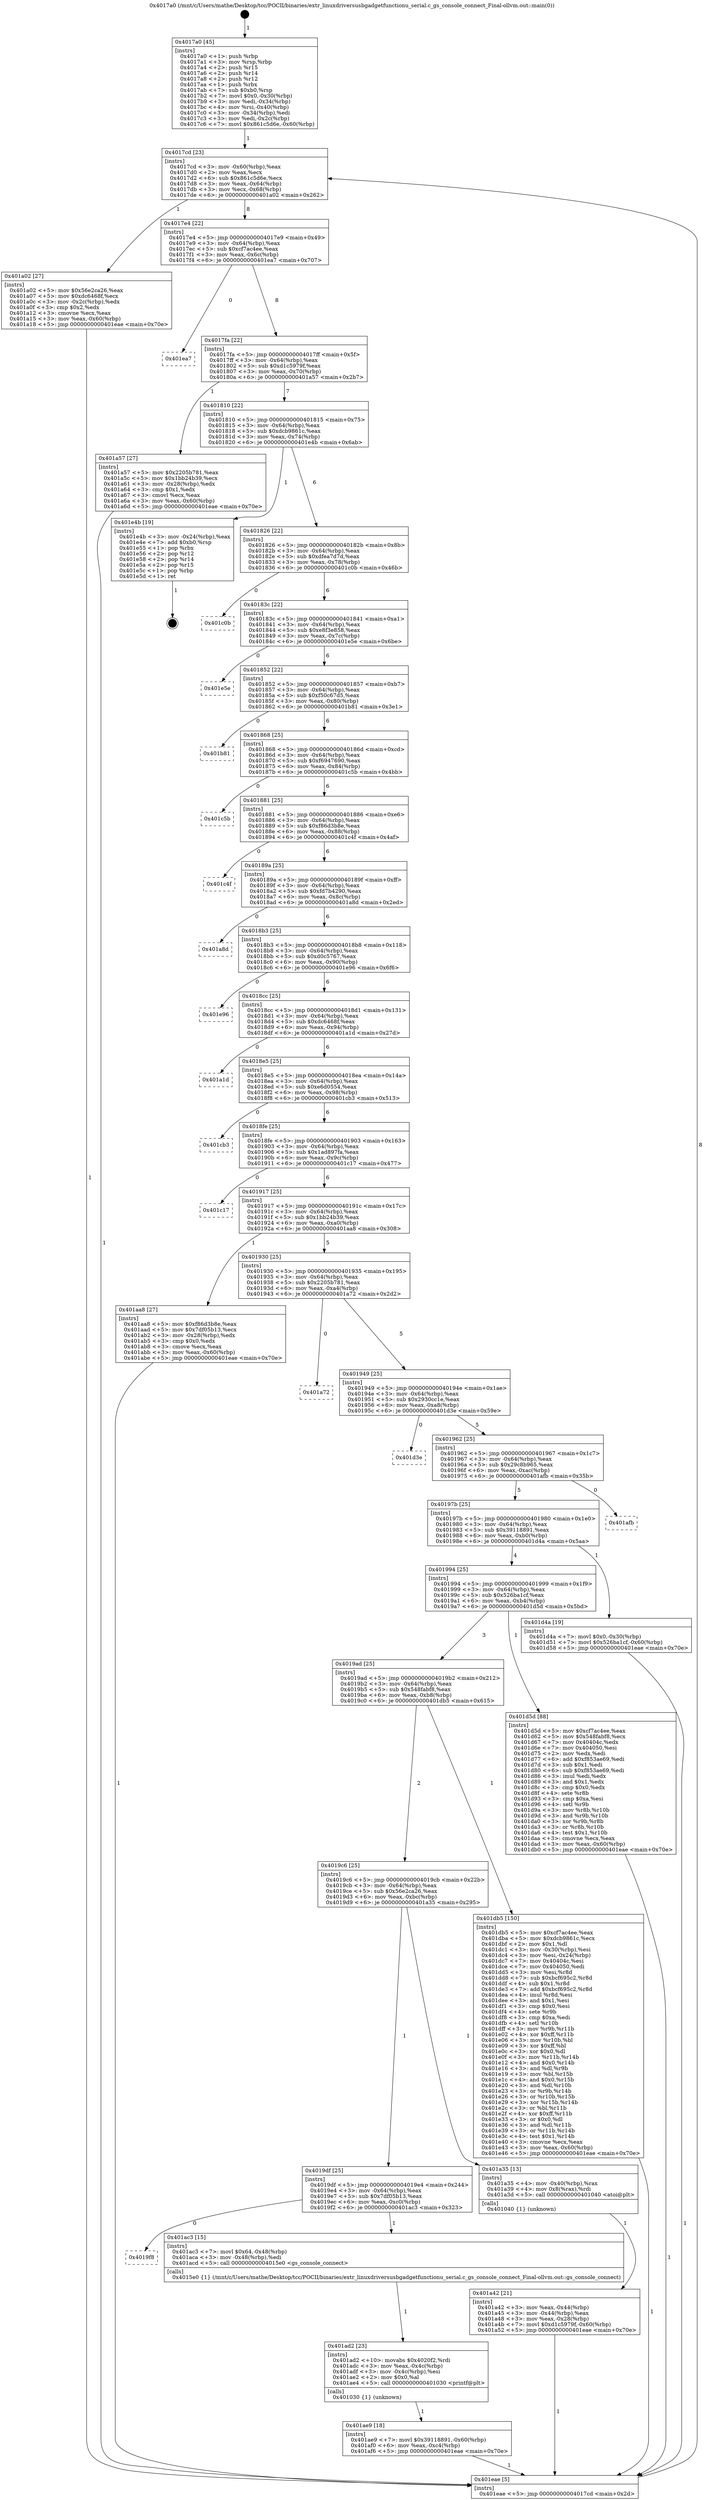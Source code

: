 digraph "0x4017a0" {
  label = "0x4017a0 (/mnt/c/Users/mathe/Desktop/tcc/POCII/binaries/extr_linuxdriversusbgadgetfunctionu_serial.c_gs_console_connect_Final-ollvm.out::main(0))"
  labelloc = "t"
  node[shape=record]

  Entry [label="",width=0.3,height=0.3,shape=circle,fillcolor=black,style=filled]
  "0x4017cd" [label="{
     0x4017cd [23]\l
     | [instrs]\l
     &nbsp;&nbsp;0x4017cd \<+3\>: mov -0x60(%rbp),%eax\l
     &nbsp;&nbsp;0x4017d0 \<+2\>: mov %eax,%ecx\l
     &nbsp;&nbsp;0x4017d2 \<+6\>: sub $0x861c5d6e,%ecx\l
     &nbsp;&nbsp;0x4017d8 \<+3\>: mov %eax,-0x64(%rbp)\l
     &nbsp;&nbsp;0x4017db \<+3\>: mov %ecx,-0x68(%rbp)\l
     &nbsp;&nbsp;0x4017de \<+6\>: je 0000000000401a02 \<main+0x262\>\l
  }"]
  "0x401a02" [label="{
     0x401a02 [27]\l
     | [instrs]\l
     &nbsp;&nbsp;0x401a02 \<+5\>: mov $0x56e2ca26,%eax\l
     &nbsp;&nbsp;0x401a07 \<+5\>: mov $0xdc6468f,%ecx\l
     &nbsp;&nbsp;0x401a0c \<+3\>: mov -0x2c(%rbp),%edx\l
     &nbsp;&nbsp;0x401a0f \<+3\>: cmp $0x2,%edx\l
     &nbsp;&nbsp;0x401a12 \<+3\>: cmovne %ecx,%eax\l
     &nbsp;&nbsp;0x401a15 \<+3\>: mov %eax,-0x60(%rbp)\l
     &nbsp;&nbsp;0x401a18 \<+5\>: jmp 0000000000401eae \<main+0x70e\>\l
  }"]
  "0x4017e4" [label="{
     0x4017e4 [22]\l
     | [instrs]\l
     &nbsp;&nbsp;0x4017e4 \<+5\>: jmp 00000000004017e9 \<main+0x49\>\l
     &nbsp;&nbsp;0x4017e9 \<+3\>: mov -0x64(%rbp),%eax\l
     &nbsp;&nbsp;0x4017ec \<+5\>: sub $0xcf7ac4ee,%eax\l
     &nbsp;&nbsp;0x4017f1 \<+3\>: mov %eax,-0x6c(%rbp)\l
     &nbsp;&nbsp;0x4017f4 \<+6\>: je 0000000000401ea7 \<main+0x707\>\l
  }"]
  "0x401eae" [label="{
     0x401eae [5]\l
     | [instrs]\l
     &nbsp;&nbsp;0x401eae \<+5\>: jmp 00000000004017cd \<main+0x2d\>\l
  }"]
  "0x4017a0" [label="{
     0x4017a0 [45]\l
     | [instrs]\l
     &nbsp;&nbsp;0x4017a0 \<+1\>: push %rbp\l
     &nbsp;&nbsp;0x4017a1 \<+3\>: mov %rsp,%rbp\l
     &nbsp;&nbsp;0x4017a4 \<+2\>: push %r15\l
     &nbsp;&nbsp;0x4017a6 \<+2\>: push %r14\l
     &nbsp;&nbsp;0x4017a8 \<+2\>: push %r12\l
     &nbsp;&nbsp;0x4017aa \<+1\>: push %rbx\l
     &nbsp;&nbsp;0x4017ab \<+7\>: sub $0xb0,%rsp\l
     &nbsp;&nbsp;0x4017b2 \<+7\>: movl $0x0,-0x30(%rbp)\l
     &nbsp;&nbsp;0x4017b9 \<+3\>: mov %edi,-0x34(%rbp)\l
     &nbsp;&nbsp;0x4017bc \<+4\>: mov %rsi,-0x40(%rbp)\l
     &nbsp;&nbsp;0x4017c0 \<+3\>: mov -0x34(%rbp),%edi\l
     &nbsp;&nbsp;0x4017c3 \<+3\>: mov %edi,-0x2c(%rbp)\l
     &nbsp;&nbsp;0x4017c6 \<+7\>: movl $0x861c5d6e,-0x60(%rbp)\l
  }"]
  Exit [label="",width=0.3,height=0.3,shape=circle,fillcolor=black,style=filled,peripheries=2]
  "0x401ea7" [label="{
     0x401ea7\l
  }", style=dashed]
  "0x4017fa" [label="{
     0x4017fa [22]\l
     | [instrs]\l
     &nbsp;&nbsp;0x4017fa \<+5\>: jmp 00000000004017ff \<main+0x5f\>\l
     &nbsp;&nbsp;0x4017ff \<+3\>: mov -0x64(%rbp),%eax\l
     &nbsp;&nbsp;0x401802 \<+5\>: sub $0xd1c5979f,%eax\l
     &nbsp;&nbsp;0x401807 \<+3\>: mov %eax,-0x70(%rbp)\l
     &nbsp;&nbsp;0x40180a \<+6\>: je 0000000000401a57 \<main+0x2b7\>\l
  }"]
  "0x401ae9" [label="{
     0x401ae9 [18]\l
     | [instrs]\l
     &nbsp;&nbsp;0x401ae9 \<+7\>: movl $0x39118891,-0x60(%rbp)\l
     &nbsp;&nbsp;0x401af0 \<+6\>: mov %eax,-0xc4(%rbp)\l
     &nbsp;&nbsp;0x401af6 \<+5\>: jmp 0000000000401eae \<main+0x70e\>\l
  }"]
  "0x401a57" [label="{
     0x401a57 [27]\l
     | [instrs]\l
     &nbsp;&nbsp;0x401a57 \<+5\>: mov $0x2205b781,%eax\l
     &nbsp;&nbsp;0x401a5c \<+5\>: mov $0x1bb24b39,%ecx\l
     &nbsp;&nbsp;0x401a61 \<+3\>: mov -0x28(%rbp),%edx\l
     &nbsp;&nbsp;0x401a64 \<+3\>: cmp $0x1,%edx\l
     &nbsp;&nbsp;0x401a67 \<+3\>: cmovl %ecx,%eax\l
     &nbsp;&nbsp;0x401a6a \<+3\>: mov %eax,-0x60(%rbp)\l
     &nbsp;&nbsp;0x401a6d \<+5\>: jmp 0000000000401eae \<main+0x70e\>\l
  }"]
  "0x401810" [label="{
     0x401810 [22]\l
     | [instrs]\l
     &nbsp;&nbsp;0x401810 \<+5\>: jmp 0000000000401815 \<main+0x75\>\l
     &nbsp;&nbsp;0x401815 \<+3\>: mov -0x64(%rbp),%eax\l
     &nbsp;&nbsp;0x401818 \<+5\>: sub $0xdcb9861c,%eax\l
     &nbsp;&nbsp;0x40181d \<+3\>: mov %eax,-0x74(%rbp)\l
     &nbsp;&nbsp;0x401820 \<+6\>: je 0000000000401e4b \<main+0x6ab\>\l
  }"]
  "0x401ad2" [label="{
     0x401ad2 [23]\l
     | [instrs]\l
     &nbsp;&nbsp;0x401ad2 \<+10\>: movabs $0x4020f2,%rdi\l
     &nbsp;&nbsp;0x401adc \<+3\>: mov %eax,-0x4c(%rbp)\l
     &nbsp;&nbsp;0x401adf \<+3\>: mov -0x4c(%rbp),%esi\l
     &nbsp;&nbsp;0x401ae2 \<+2\>: mov $0x0,%al\l
     &nbsp;&nbsp;0x401ae4 \<+5\>: call 0000000000401030 \<printf@plt\>\l
     | [calls]\l
     &nbsp;&nbsp;0x401030 \{1\} (unknown)\l
  }"]
  "0x401e4b" [label="{
     0x401e4b [19]\l
     | [instrs]\l
     &nbsp;&nbsp;0x401e4b \<+3\>: mov -0x24(%rbp),%eax\l
     &nbsp;&nbsp;0x401e4e \<+7\>: add $0xb0,%rsp\l
     &nbsp;&nbsp;0x401e55 \<+1\>: pop %rbx\l
     &nbsp;&nbsp;0x401e56 \<+2\>: pop %r12\l
     &nbsp;&nbsp;0x401e58 \<+2\>: pop %r14\l
     &nbsp;&nbsp;0x401e5a \<+2\>: pop %r15\l
     &nbsp;&nbsp;0x401e5c \<+1\>: pop %rbp\l
     &nbsp;&nbsp;0x401e5d \<+1\>: ret\l
  }"]
  "0x401826" [label="{
     0x401826 [22]\l
     | [instrs]\l
     &nbsp;&nbsp;0x401826 \<+5\>: jmp 000000000040182b \<main+0x8b\>\l
     &nbsp;&nbsp;0x40182b \<+3\>: mov -0x64(%rbp),%eax\l
     &nbsp;&nbsp;0x40182e \<+5\>: sub $0xdfea7d7d,%eax\l
     &nbsp;&nbsp;0x401833 \<+3\>: mov %eax,-0x78(%rbp)\l
     &nbsp;&nbsp;0x401836 \<+6\>: je 0000000000401c0b \<main+0x46b\>\l
  }"]
  "0x4019f8" [label="{
     0x4019f8\l
  }", style=dashed]
  "0x401c0b" [label="{
     0x401c0b\l
  }", style=dashed]
  "0x40183c" [label="{
     0x40183c [22]\l
     | [instrs]\l
     &nbsp;&nbsp;0x40183c \<+5\>: jmp 0000000000401841 \<main+0xa1\>\l
     &nbsp;&nbsp;0x401841 \<+3\>: mov -0x64(%rbp),%eax\l
     &nbsp;&nbsp;0x401844 \<+5\>: sub $0xe8f3e858,%eax\l
     &nbsp;&nbsp;0x401849 \<+3\>: mov %eax,-0x7c(%rbp)\l
     &nbsp;&nbsp;0x40184c \<+6\>: je 0000000000401e5e \<main+0x6be\>\l
  }"]
  "0x401ac3" [label="{
     0x401ac3 [15]\l
     | [instrs]\l
     &nbsp;&nbsp;0x401ac3 \<+7\>: movl $0x64,-0x48(%rbp)\l
     &nbsp;&nbsp;0x401aca \<+3\>: mov -0x48(%rbp),%edi\l
     &nbsp;&nbsp;0x401acd \<+5\>: call 00000000004015e0 \<gs_console_connect\>\l
     | [calls]\l
     &nbsp;&nbsp;0x4015e0 \{1\} (/mnt/c/Users/mathe/Desktop/tcc/POCII/binaries/extr_linuxdriversusbgadgetfunctionu_serial.c_gs_console_connect_Final-ollvm.out::gs_console_connect)\l
  }"]
  "0x401e5e" [label="{
     0x401e5e\l
  }", style=dashed]
  "0x401852" [label="{
     0x401852 [22]\l
     | [instrs]\l
     &nbsp;&nbsp;0x401852 \<+5\>: jmp 0000000000401857 \<main+0xb7\>\l
     &nbsp;&nbsp;0x401857 \<+3\>: mov -0x64(%rbp),%eax\l
     &nbsp;&nbsp;0x40185a \<+5\>: sub $0xf50c67d5,%eax\l
     &nbsp;&nbsp;0x40185f \<+3\>: mov %eax,-0x80(%rbp)\l
     &nbsp;&nbsp;0x401862 \<+6\>: je 0000000000401b81 \<main+0x3e1\>\l
  }"]
  "0x401a42" [label="{
     0x401a42 [21]\l
     | [instrs]\l
     &nbsp;&nbsp;0x401a42 \<+3\>: mov %eax,-0x44(%rbp)\l
     &nbsp;&nbsp;0x401a45 \<+3\>: mov -0x44(%rbp),%eax\l
     &nbsp;&nbsp;0x401a48 \<+3\>: mov %eax,-0x28(%rbp)\l
     &nbsp;&nbsp;0x401a4b \<+7\>: movl $0xd1c5979f,-0x60(%rbp)\l
     &nbsp;&nbsp;0x401a52 \<+5\>: jmp 0000000000401eae \<main+0x70e\>\l
  }"]
  "0x401b81" [label="{
     0x401b81\l
  }", style=dashed]
  "0x401868" [label="{
     0x401868 [25]\l
     | [instrs]\l
     &nbsp;&nbsp;0x401868 \<+5\>: jmp 000000000040186d \<main+0xcd\>\l
     &nbsp;&nbsp;0x40186d \<+3\>: mov -0x64(%rbp),%eax\l
     &nbsp;&nbsp;0x401870 \<+5\>: sub $0xf6947690,%eax\l
     &nbsp;&nbsp;0x401875 \<+6\>: mov %eax,-0x84(%rbp)\l
     &nbsp;&nbsp;0x40187b \<+6\>: je 0000000000401c5b \<main+0x4bb\>\l
  }"]
  "0x4019df" [label="{
     0x4019df [25]\l
     | [instrs]\l
     &nbsp;&nbsp;0x4019df \<+5\>: jmp 00000000004019e4 \<main+0x244\>\l
     &nbsp;&nbsp;0x4019e4 \<+3\>: mov -0x64(%rbp),%eax\l
     &nbsp;&nbsp;0x4019e7 \<+5\>: sub $0x7df05b13,%eax\l
     &nbsp;&nbsp;0x4019ec \<+6\>: mov %eax,-0xc0(%rbp)\l
     &nbsp;&nbsp;0x4019f2 \<+6\>: je 0000000000401ac3 \<main+0x323\>\l
  }"]
  "0x401c5b" [label="{
     0x401c5b\l
  }", style=dashed]
  "0x401881" [label="{
     0x401881 [25]\l
     | [instrs]\l
     &nbsp;&nbsp;0x401881 \<+5\>: jmp 0000000000401886 \<main+0xe6\>\l
     &nbsp;&nbsp;0x401886 \<+3\>: mov -0x64(%rbp),%eax\l
     &nbsp;&nbsp;0x401889 \<+5\>: sub $0xf86d3b8e,%eax\l
     &nbsp;&nbsp;0x40188e \<+6\>: mov %eax,-0x88(%rbp)\l
     &nbsp;&nbsp;0x401894 \<+6\>: je 0000000000401c4f \<main+0x4af\>\l
  }"]
  "0x401a35" [label="{
     0x401a35 [13]\l
     | [instrs]\l
     &nbsp;&nbsp;0x401a35 \<+4\>: mov -0x40(%rbp),%rax\l
     &nbsp;&nbsp;0x401a39 \<+4\>: mov 0x8(%rax),%rdi\l
     &nbsp;&nbsp;0x401a3d \<+5\>: call 0000000000401040 \<atoi@plt\>\l
     | [calls]\l
     &nbsp;&nbsp;0x401040 \{1\} (unknown)\l
  }"]
  "0x401c4f" [label="{
     0x401c4f\l
  }", style=dashed]
  "0x40189a" [label="{
     0x40189a [25]\l
     | [instrs]\l
     &nbsp;&nbsp;0x40189a \<+5\>: jmp 000000000040189f \<main+0xff\>\l
     &nbsp;&nbsp;0x40189f \<+3\>: mov -0x64(%rbp),%eax\l
     &nbsp;&nbsp;0x4018a2 \<+5\>: sub $0xfd7b4290,%eax\l
     &nbsp;&nbsp;0x4018a7 \<+6\>: mov %eax,-0x8c(%rbp)\l
     &nbsp;&nbsp;0x4018ad \<+6\>: je 0000000000401a8d \<main+0x2ed\>\l
  }"]
  "0x4019c6" [label="{
     0x4019c6 [25]\l
     | [instrs]\l
     &nbsp;&nbsp;0x4019c6 \<+5\>: jmp 00000000004019cb \<main+0x22b\>\l
     &nbsp;&nbsp;0x4019cb \<+3\>: mov -0x64(%rbp),%eax\l
     &nbsp;&nbsp;0x4019ce \<+5\>: sub $0x56e2ca26,%eax\l
     &nbsp;&nbsp;0x4019d3 \<+6\>: mov %eax,-0xbc(%rbp)\l
     &nbsp;&nbsp;0x4019d9 \<+6\>: je 0000000000401a35 \<main+0x295\>\l
  }"]
  "0x401a8d" [label="{
     0x401a8d\l
  }", style=dashed]
  "0x4018b3" [label="{
     0x4018b3 [25]\l
     | [instrs]\l
     &nbsp;&nbsp;0x4018b3 \<+5\>: jmp 00000000004018b8 \<main+0x118\>\l
     &nbsp;&nbsp;0x4018b8 \<+3\>: mov -0x64(%rbp),%eax\l
     &nbsp;&nbsp;0x4018bb \<+5\>: sub $0xd0c5767,%eax\l
     &nbsp;&nbsp;0x4018c0 \<+6\>: mov %eax,-0x90(%rbp)\l
     &nbsp;&nbsp;0x4018c6 \<+6\>: je 0000000000401e96 \<main+0x6f6\>\l
  }"]
  "0x401db5" [label="{
     0x401db5 [150]\l
     | [instrs]\l
     &nbsp;&nbsp;0x401db5 \<+5\>: mov $0xcf7ac4ee,%eax\l
     &nbsp;&nbsp;0x401dba \<+5\>: mov $0xdcb9861c,%ecx\l
     &nbsp;&nbsp;0x401dbf \<+2\>: mov $0x1,%dl\l
     &nbsp;&nbsp;0x401dc1 \<+3\>: mov -0x30(%rbp),%esi\l
     &nbsp;&nbsp;0x401dc4 \<+3\>: mov %esi,-0x24(%rbp)\l
     &nbsp;&nbsp;0x401dc7 \<+7\>: mov 0x40404c,%esi\l
     &nbsp;&nbsp;0x401dce \<+7\>: mov 0x404050,%edi\l
     &nbsp;&nbsp;0x401dd5 \<+3\>: mov %esi,%r8d\l
     &nbsp;&nbsp;0x401dd8 \<+7\>: sub $0xbcf695c2,%r8d\l
     &nbsp;&nbsp;0x401ddf \<+4\>: sub $0x1,%r8d\l
     &nbsp;&nbsp;0x401de3 \<+7\>: add $0xbcf695c2,%r8d\l
     &nbsp;&nbsp;0x401dea \<+4\>: imul %r8d,%esi\l
     &nbsp;&nbsp;0x401dee \<+3\>: and $0x1,%esi\l
     &nbsp;&nbsp;0x401df1 \<+3\>: cmp $0x0,%esi\l
     &nbsp;&nbsp;0x401df4 \<+4\>: sete %r9b\l
     &nbsp;&nbsp;0x401df8 \<+3\>: cmp $0xa,%edi\l
     &nbsp;&nbsp;0x401dfb \<+4\>: setl %r10b\l
     &nbsp;&nbsp;0x401dff \<+3\>: mov %r9b,%r11b\l
     &nbsp;&nbsp;0x401e02 \<+4\>: xor $0xff,%r11b\l
     &nbsp;&nbsp;0x401e06 \<+3\>: mov %r10b,%bl\l
     &nbsp;&nbsp;0x401e09 \<+3\>: xor $0xff,%bl\l
     &nbsp;&nbsp;0x401e0c \<+3\>: xor $0x0,%dl\l
     &nbsp;&nbsp;0x401e0f \<+3\>: mov %r11b,%r14b\l
     &nbsp;&nbsp;0x401e12 \<+4\>: and $0x0,%r14b\l
     &nbsp;&nbsp;0x401e16 \<+3\>: and %dl,%r9b\l
     &nbsp;&nbsp;0x401e19 \<+3\>: mov %bl,%r15b\l
     &nbsp;&nbsp;0x401e1c \<+4\>: and $0x0,%r15b\l
     &nbsp;&nbsp;0x401e20 \<+3\>: and %dl,%r10b\l
     &nbsp;&nbsp;0x401e23 \<+3\>: or %r9b,%r14b\l
     &nbsp;&nbsp;0x401e26 \<+3\>: or %r10b,%r15b\l
     &nbsp;&nbsp;0x401e29 \<+3\>: xor %r15b,%r14b\l
     &nbsp;&nbsp;0x401e2c \<+3\>: or %bl,%r11b\l
     &nbsp;&nbsp;0x401e2f \<+4\>: xor $0xff,%r11b\l
     &nbsp;&nbsp;0x401e33 \<+3\>: or $0x0,%dl\l
     &nbsp;&nbsp;0x401e36 \<+3\>: and %dl,%r11b\l
     &nbsp;&nbsp;0x401e39 \<+3\>: or %r11b,%r14b\l
     &nbsp;&nbsp;0x401e3c \<+4\>: test $0x1,%r14b\l
     &nbsp;&nbsp;0x401e40 \<+3\>: cmovne %ecx,%eax\l
     &nbsp;&nbsp;0x401e43 \<+3\>: mov %eax,-0x60(%rbp)\l
     &nbsp;&nbsp;0x401e46 \<+5\>: jmp 0000000000401eae \<main+0x70e\>\l
  }"]
  "0x401e96" [label="{
     0x401e96\l
  }", style=dashed]
  "0x4018cc" [label="{
     0x4018cc [25]\l
     | [instrs]\l
     &nbsp;&nbsp;0x4018cc \<+5\>: jmp 00000000004018d1 \<main+0x131\>\l
     &nbsp;&nbsp;0x4018d1 \<+3\>: mov -0x64(%rbp),%eax\l
     &nbsp;&nbsp;0x4018d4 \<+5\>: sub $0xdc6468f,%eax\l
     &nbsp;&nbsp;0x4018d9 \<+6\>: mov %eax,-0x94(%rbp)\l
     &nbsp;&nbsp;0x4018df \<+6\>: je 0000000000401a1d \<main+0x27d\>\l
  }"]
  "0x4019ad" [label="{
     0x4019ad [25]\l
     | [instrs]\l
     &nbsp;&nbsp;0x4019ad \<+5\>: jmp 00000000004019b2 \<main+0x212\>\l
     &nbsp;&nbsp;0x4019b2 \<+3\>: mov -0x64(%rbp),%eax\l
     &nbsp;&nbsp;0x4019b5 \<+5\>: sub $0x548fabf8,%eax\l
     &nbsp;&nbsp;0x4019ba \<+6\>: mov %eax,-0xb8(%rbp)\l
     &nbsp;&nbsp;0x4019c0 \<+6\>: je 0000000000401db5 \<main+0x615\>\l
  }"]
  "0x401a1d" [label="{
     0x401a1d\l
  }", style=dashed]
  "0x4018e5" [label="{
     0x4018e5 [25]\l
     | [instrs]\l
     &nbsp;&nbsp;0x4018e5 \<+5\>: jmp 00000000004018ea \<main+0x14a\>\l
     &nbsp;&nbsp;0x4018ea \<+3\>: mov -0x64(%rbp),%eax\l
     &nbsp;&nbsp;0x4018ed \<+5\>: sub $0xe6d0554,%eax\l
     &nbsp;&nbsp;0x4018f2 \<+6\>: mov %eax,-0x98(%rbp)\l
     &nbsp;&nbsp;0x4018f8 \<+6\>: je 0000000000401cb3 \<main+0x513\>\l
  }"]
  "0x401d5d" [label="{
     0x401d5d [88]\l
     | [instrs]\l
     &nbsp;&nbsp;0x401d5d \<+5\>: mov $0xcf7ac4ee,%eax\l
     &nbsp;&nbsp;0x401d62 \<+5\>: mov $0x548fabf8,%ecx\l
     &nbsp;&nbsp;0x401d67 \<+7\>: mov 0x40404c,%edx\l
     &nbsp;&nbsp;0x401d6e \<+7\>: mov 0x404050,%esi\l
     &nbsp;&nbsp;0x401d75 \<+2\>: mov %edx,%edi\l
     &nbsp;&nbsp;0x401d77 \<+6\>: add $0xf853ae69,%edi\l
     &nbsp;&nbsp;0x401d7d \<+3\>: sub $0x1,%edi\l
     &nbsp;&nbsp;0x401d80 \<+6\>: sub $0xf853ae69,%edi\l
     &nbsp;&nbsp;0x401d86 \<+3\>: imul %edi,%edx\l
     &nbsp;&nbsp;0x401d89 \<+3\>: and $0x1,%edx\l
     &nbsp;&nbsp;0x401d8c \<+3\>: cmp $0x0,%edx\l
     &nbsp;&nbsp;0x401d8f \<+4\>: sete %r8b\l
     &nbsp;&nbsp;0x401d93 \<+3\>: cmp $0xa,%esi\l
     &nbsp;&nbsp;0x401d96 \<+4\>: setl %r9b\l
     &nbsp;&nbsp;0x401d9a \<+3\>: mov %r8b,%r10b\l
     &nbsp;&nbsp;0x401d9d \<+3\>: and %r9b,%r10b\l
     &nbsp;&nbsp;0x401da0 \<+3\>: xor %r9b,%r8b\l
     &nbsp;&nbsp;0x401da3 \<+3\>: or %r8b,%r10b\l
     &nbsp;&nbsp;0x401da6 \<+4\>: test $0x1,%r10b\l
     &nbsp;&nbsp;0x401daa \<+3\>: cmovne %ecx,%eax\l
     &nbsp;&nbsp;0x401dad \<+3\>: mov %eax,-0x60(%rbp)\l
     &nbsp;&nbsp;0x401db0 \<+5\>: jmp 0000000000401eae \<main+0x70e\>\l
  }"]
  "0x401cb3" [label="{
     0x401cb3\l
  }", style=dashed]
  "0x4018fe" [label="{
     0x4018fe [25]\l
     | [instrs]\l
     &nbsp;&nbsp;0x4018fe \<+5\>: jmp 0000000000401903 \<main+0x163\>\l
     &nbsp;&nbsp;0x401903 \<+3\>: mov -0x64(%rbp),%eax\l
     &nbsp;&nbsp;0x401906 \<+5\>: sub $0x1ad897fa,%eax\l
     &nbsp;&nbsp;0x40190b \<+6\>: mov %eax,-0x9c(%rbp)\l
     &nbsp;&nbsp;0x401911 \<+6\>: je 0000000000401c17 \<main+0x477\>\l
  }"]
  "0x401994" [label="{
     0x401994 [25]\l
     | [instrs]\l
     &nbsp;&nbsp;0x401994 \<+5\>: jmp 0000000000401999 \<main+0x1f9\>\l
     &nbsp;&nbsp;0x401999 \<+3\>: mov -0x64(%rbp),%eax\l
     &nbsp;&nbsp;0x40199c \<+5\>: sub $0x526ba1cf,%eax\l
     &nbsp;&nbsp;0x4019a1 \<+6\>: mov %eax,-0xb4(%rbp)\l
     &nbsp;&nbsp;0x4019a7 \<+6\>: je 0000000000401d5d \<main+0x5bd\>\l
  }"]
  "0x401c17" [label="{
     0x401c17\l
  }", style=dashed]
  "0x401917" [label="{
     0x401917 [25]\l
     | [instrs]\l
     &nbsp;&nbsp;0x401917 \<+5\>: jmp 000000000040191c \<main+0x17c\>\l
     &nbsp;&nbsp;0x40191c \<+3\>: mov -0x64(%rbp),%eax\l
     &nbsp;&nbsp;0x40191f \<+5\>: sub $0x1bb24b39,%eax\l
     &nbsp;&nbsp;0x401924 \<+6\>: mov %eax,-0xa0(%rbp)\l
     &nbsp;&nbsp;0x40192a \<+6\>: je 0000000000401aa8 \<main+0x308\>\l
  }"]
  "0x401d4a" [label="{
     0x401d4a [19]\l
     | [instrs]\l
     &nbsp;&nbsp;0x401d4a \<+7\>: movl $0x0,-0x30(%rbp)\l
     &nbsp;&nbsp;0x401d51 \<+7\>: movl $0x526ba1cf,-0x60(%rbp)\l
     &nbsp;&nbsp;0x401d58 \<+5\>: jmp 0000000000401eae \<main+0x70e\>\l
  }"]
  "0x401aa8" [label="{
     0x401aa8 [27]\l
     | [instrs]\l
     &nbsp;&nbsp;0x401aa8 \<+5\>: mov $0xf86d3b8e,%eax\l
     &nbsp;&nbsp;0x401aad \<+5\>: mov $0x7df05b13,%ecx\l
     &nbsp;&nbsp;0x401ab2 \<+3\>: mov -0x28(%rbp),%edx\l
     &nbsp;&nbsp;0x401ab5 \<+3\>: cmp $0x0,%edx\l
     &nbsp;&nbsp;0x401ab8 \<+3\>: cmove %ecx,%eax\l
     &nbsp;&nbsp;0x401abb \<+3\>: mov %eax,-0x60(%rbp)\l
     &nbsp;&nbsp;0x401abe \<+5\>: jmp 0000000000401eae \<main+0x70e\>\l
  }"]
  "0x401930" [label="{
     0x401930 [25]\l
     | [instrs]\l
     &nbsp;&nbsp;0x401930 \<+5\>: jmp 0000000000401935 \<main+0x195\>\l
     &nbsp;&nbsp;0x401935 \<+3\>: mov -0x64(%rbp),%eax\l
     &nbsp;&nbsp;0x401938 \<+5\>: sub $0x2205b781,%eax\l
     &nbsp;&nbsp;0x40193d \<+6\>: mov %eax,-0xa4(%rbp)\l
     &nbsp;&nbsp;0x401943 \<+6\>: je 0000000000401a72 \<main+0x2d2\>\l
  }"]
  "0x40197b" [label="{
     0x40197b [25]\l
     | [instrs]\l
     &nbsp;&nbsp;0x40197b \<+5\>: jmp 0000000000401980 \<main+0x1e0\>\l
     &nbsp;&nbsp;0x401980 \<+3\>: mov -0x64(%rbp),%eax\l
     &nbsp;&nbsp;0x401983 \<+5\>: sub $0x39118891,%eax\l
     &nbsp;&nbsp;0x401988 \<+6\>: mov %eax,-0xb0(%rbp)\l
     &nbsp;&nbsp;0x40198e \<+6\>: je 0000000000401d4a \<main+0x5aa\>\l
  }"]
  "0x401a72" [label="{
     0x401a72\l
  }", style=dashed]
  "0x401949" [label="{
     0x401949 [25]\l
     | [instrs]\l
     &nbsp;&nbsp;0x401949 \<+5\>: jmp 000000000040194e \<main+0x1ae\>\l
     &nbsp;&nbsp;0x40194e \<+3\>: mov -0x64(%rbp),%eax\l
     &nbsp;&nbsp;0x401951 \<+5\>: sub $0x2930cc1e,%eax\l
     &nbsp;&nbsp;0x401956 \<+6\>: mov %eax,-0xa8(%rbp)\l
     &nbsp;&nbsp;0x40195c \<+6\>: je 0000000000401d3e \<main+0x59e\>\l
  }"]
  "0x401afb" [label="{
     0x401afb\l
  }", style=dashed]
  "0x401d3e" [label="{
     0x401d3e\l
  }", style=dashed]
  "0x401962" [label="{
     0x401962 [25]\l
     | [instrs]\l
     &nbsp;&nbsp;0x401962 \<+5\>: jmp 0000000000401967 \<main+0x1c7\>\l
     &nbsp;&nbsp;0x401967 \<+3\>: mov -0x64(%rbp),%eax\l
     &nbsp;&nbsp;0x40196a \<+5\>: sub $0x29c8b965,%eax\l
     &nbsp;&nbsp;0x40196f \<+6\>: mov %eax,-0xac(%rbp)\l
     &nbsp;&nbsp;0x401975 \<+6\>: je 0000000000401afb \<main+0x35b\>\l
  }"]
  Entry -> "0x4017a0" [label=" 1"]
  "0x4017cd" -> "0x401a02" [label=" 1"]
  "0x4017cd" -> "0x4017e4" [label=" 8"]
  "0x401a02" -> "0x401eae" [label=" 1"]
  "0x4017a0" -> "0x4017cd" [label=" 1"]
  "0x401eae" -> "0x4017cd" [label=" 8"]
  "0x401e4b" -> Exit [label=" 1"]
  "0x4017e4" -> "0x401ea7" [label=" 0"]
  "0x4017e4" -> "0x4017fa" [label=" 8"]
  "0x401db5" -> "0x401eae" [label=" 1"]
  "0x4017fa" -> "0x401a57" [label=" 1"]
  "0x4017fa" -> "0x401810" [label=" 7"]
  "0x401d5d" -> "0x401eae" [label=" 1"]
  "0x401810" -> "0x401e4b" [label=" 1"]
  "0x401810" -> "0x401826" [label=" 6"]
  "0x401d4a" -> "0x401eae" [label=" 1"]
  "0x401826" -> "0x401c0b" [label=" 0"]
  "0x401826" -> "0x40183c" [label=" 6"]
  "0x401ae9" -> "0x401eae" [label=" 1"]
  "0x40183c" -> "0x401e5e" [label=" 0"]
  "0x40183c" -> "0x401852" [label=" 6"]
  "0x401ad2" -> "0x401ae9" [label=" 1"]
  "0x401852" -> "0x401b81" [label=" 0"]
  "0x401852" -> "0x401868" [label=" 6"]
  "0x4019df" -> "0x4019f8" [label=" 0"]
  "0x401868" -> "0x401c5b" [label=" 0"]
  "0x401868" -> "0x401881" [label=" 6"]
  "0x4019df" -> "0x401ac3" [label=" 1"]
  "0x401881" -> "0x401c4f" [label=" 0"]
  "0x401881" -> "0x40189a" [label=" 6"]
  "0x401ac3" -> "0x401ad2" [label=" 1"]
  "0x40189a" -> "0x401a8d" [label=" 0"]
  "0x40189a" -> "0x4018b3" [label=" 6"]
  "0x401a57" -> "0x401eae" [label=" 1"]
  "0x4018b3" -> "0x401e96" [label=" 0"]
  "0x4018b3" -> "0x4018cc" [label=" 6"]
  "0x401a42" -> "0x401eae" [label=" 1"]
  "0x4018cc" -> "0x401a1d" [label=" 0"]
  "0x4018cc" -> "0x4018e5" [label=" 6"]
  "0x4019c6" -> "0x4019df" [label=" 1"]
  "0x4018e5" -> "0x401cb3" [label=" 0"]
  "0x4018e5" -> "0x4018fe" [label=" 6"]
  "0x4019c6" -> "0x401a35" [label=" 1"]
  "0x4018fe" -> "0x401c17" [label=" 0"]
  "0x4018fe" -> "0x401917" [label=" 6"]
  "0x4019ad" -> "0x4019c6" [label=" 2"]
  "0x401917" -> "0x401aa8" [label=" 1"]
  "0x401917" -> "0x401930" [label=" 5"]
  "0x4019ad" -> "0x401db5" [label=" 1"]
  "0x401930" -> "0x401a72" [label=" 0"]
  "0x401930" -> "0x401949" [label=" 5"]
  "0x401994" -> "0x4019ad" [label=" 3"]
  "0x401949" -> "0x401d3e" [label=" 0"]
  "0x401949" -> "0x401962" [label=" 5"]
  "0x401994" -> "0x401d5d" [label=" 1"]
  "0x401962" -> "0x401afb" [label=" 0"]
  "0x401962" -> "0x40197b" [label=" 5"]
  "0x401a35" -> "0x401a42" [label=" 1"]
  "0x40197b" -> "0x401d4a" [label=" 1"]
  "0x40197b" -> "0x401994" [label=" 4"]
  "0x401aa8" -> "0x401eae" [label=" 1"]
}
